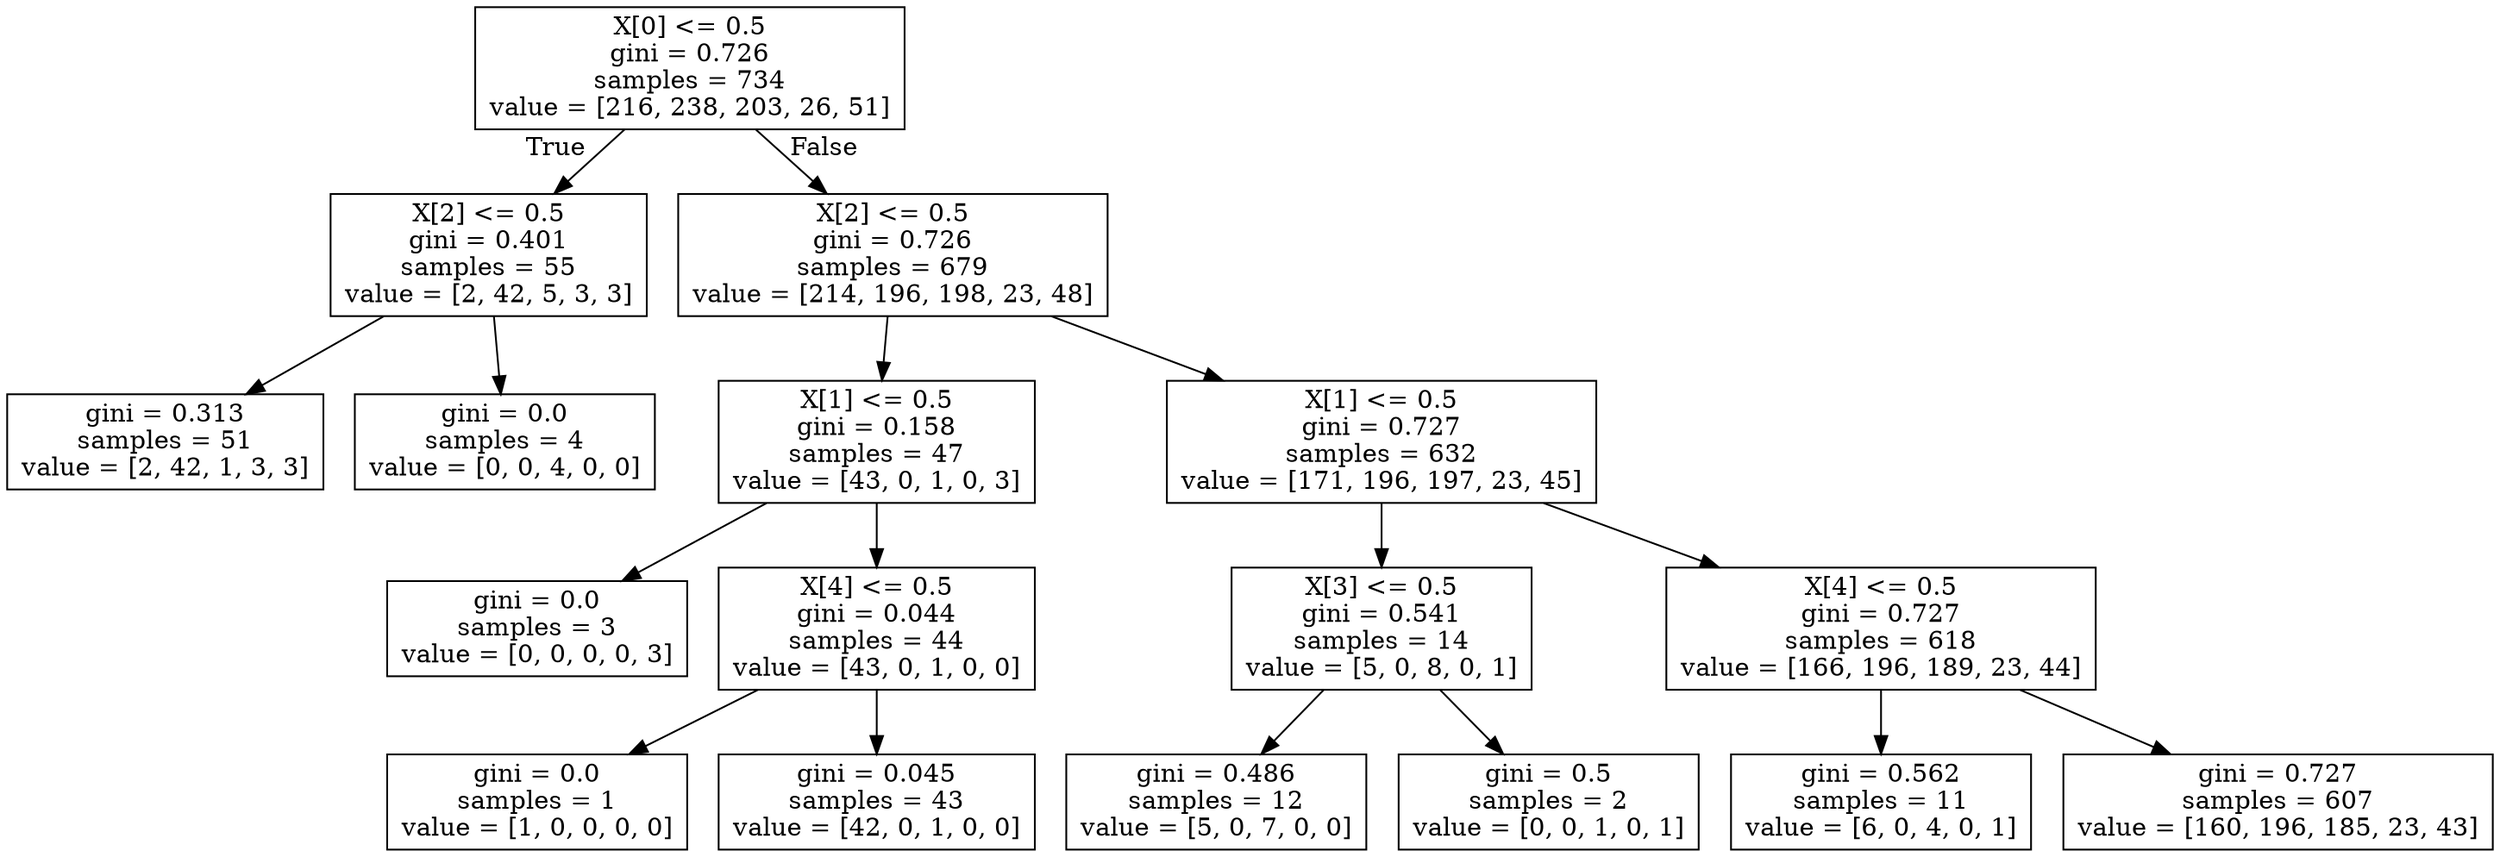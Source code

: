 digraph Tree {
node [shape=box] ;
0 [label="X[0] <= 0.5\ngini = 0.726\nsamples = 734\nvalue = [216, 238, 203, 26, 51]"] ;
1 [label="X[2] <= 0.5\ngini = 0.401\nsamples = 55\nvalue = [2, 42, 5, 3, 3]"] ;
0 -> 1 [labeldistance=2.5, labelangle=45, headlabel="True"] ;
2 [label="gini = 0.313\nsamples = 51\nvalue = [2, 42, 1, 3, 3]"] ;
1 -> 2 ;
3 [label="gini = 0.0\nsamples = 4\nvalue = [0, 0, 4, 0, 0]"] ;
1 -> 3 ;
4 [label="X[2] <= 0.5\ngini = 0.726\nsamples = 679\nvalue = [214, 196, 198, 23, 48]"] ;
0 -> 4 [labeldistance=2.5, labelangle=-45, headlabel="False"] ;
5 [label="X[1] <= 0.5\ngini = 0.158\nsamples = 47\nvalue = [43, 0, 1, 0, 3]"] ;
4 -> 5 ;
6 [label="gini = 0.0\nsamples = 3\nvalue = [0, 0, 0, 0, 3]"] ;
5 -> 6 ;
7 [label="X[4] <= 0.5\ngini = 0.044\nsamples = 44\nvalue = [43, 0, 1, 0, 0]"] ;
5 -> 7 ;
8 [label="gini = 0.0\nsamples = 1\nvalue = [1, 0, 0, 0, 0]"] ;
7 -> 8 ;
9 [label="gini = 0.045\nsamples = 43\nvalue = [42, 0, 1, 0, 0]"] ;
7 -> 9 ;
10 [label="X[1] <= 0.5\ngini = 0.727\nsamples = 632\nvalue = [171, 196, 197, 23, 45]"] ;
4 -> 10 ;
11 [label="X[3] <= 0.5\ngini = 0.541\nsamples = 14\nvalue = [5, 0, 8, 0, 1]"] ;
10 -> 11 ;
12 [label="gini = 0.486\nsamples = 12\nvalue = [5, 0, 7, 0, 0]"] ;
11 -> 12 ;
13 [label="gini = 0.5\nsamples = 2\nvalue = [0, 0, 1, 0, 1]"] ;
11 -> 13 ;
14 [label="X[4] <= 0.5\ngini = 0.727\nsamples = 618\nvalue = [166, 196, 189, 23, 44]"] ;
10 -> 14 ;
15 [label="gini = 0.562\nsamples = 11\nvalue = [6, 0, 4, 0, 1]"] ;
14 -> 15 ;
16 [label="gini = 0.727\nsamples = 607\nvalue = [160, 196, 185, 23, 43]"] ;
14 -> 16 ;
}